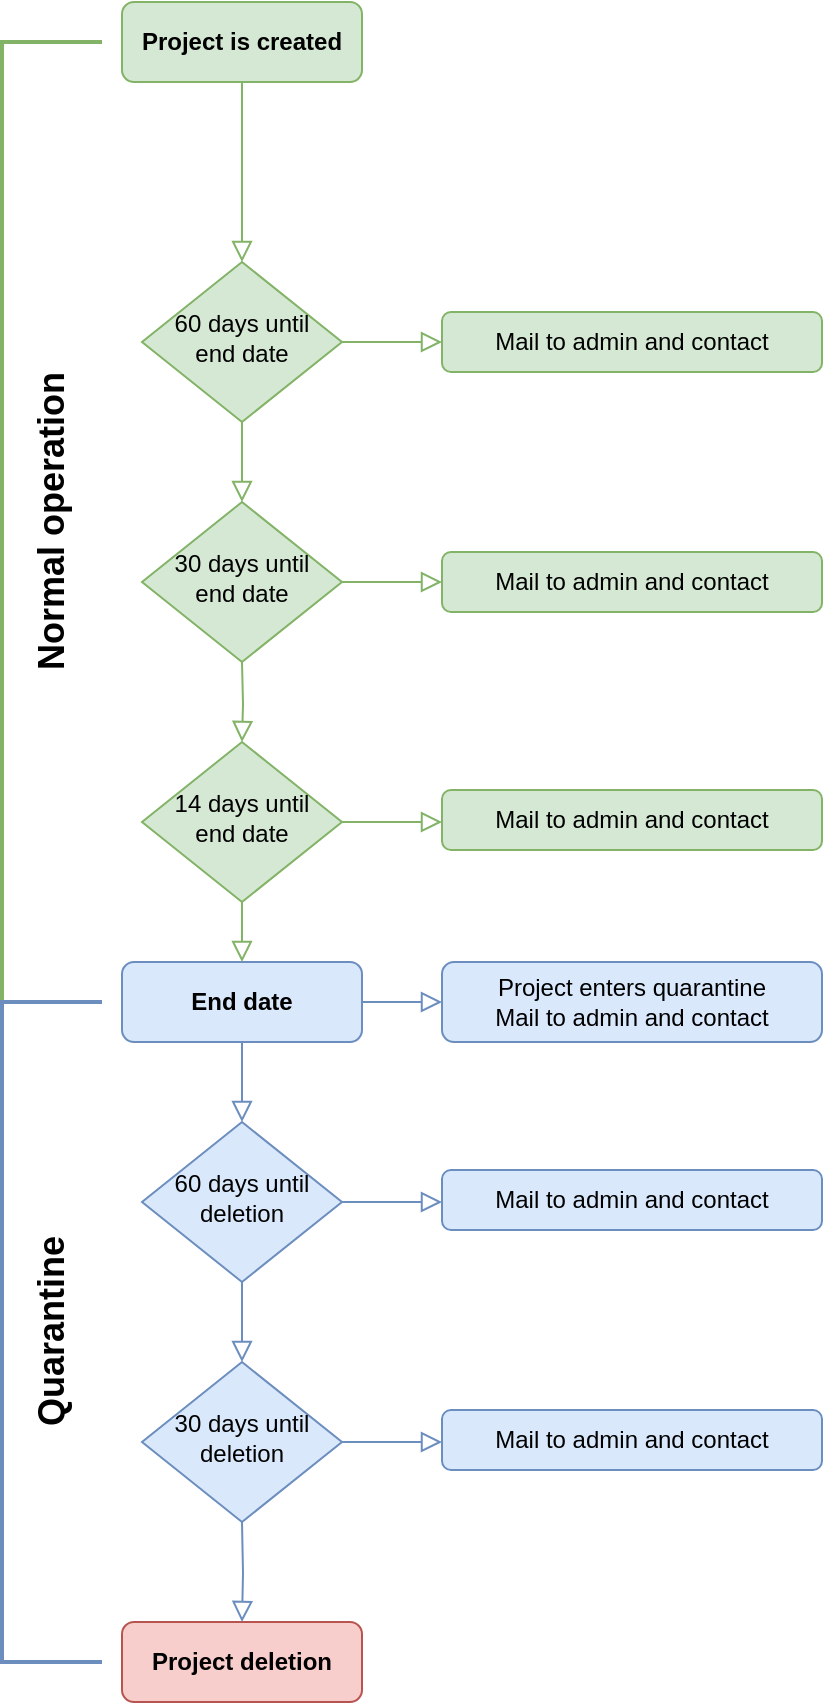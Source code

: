 <mxfile version="16.5.1" type="device"><diagram id="C5RBs43oDa-KdzZeNtuy" name="Page-1"><mxGraphModel dx="1718" dy="1165" grid="1" gridSize="10" guides="1" tooltips="1" connect="1" arrows="1" fold="1" page="1" pageScale="1" pageWidth="827" pageHeight="1169" math="0" shadow="0"><root><mxCell id="WIyWlLk6GJQsqaUBKTNV-0"/><mxCell id="WIyWlLk6GJQsqaUBKTNV-1" parent="WIyWlLk6GJQsqaUBKTNV-0"/><mxCell id="WIyWlLk6GJQsqaUBKTNV-2" value="" style="rounded=0;html=1;jettySize=auto;orthogonalLoop=1;fontSize=11;endArrow=block;endFill=0;endSize=8;strokeWidth=1;shadow=0;labelBackgroundColor=none;edgeStyle=orthogonalEdgeStyle;fillColor=#d5e8d4;strokeColor=#82b366;" parent="WIyWlLk6GJQsqaUBKTNV-1" source="WIyWlLk6GJQsqaUBKTNV-3" target="WIyWlLk6GJQsqaUBKTNV-6" edge="1"><mxGeometry relative="1" as="geometry"/></mxCell><mxCell id="WIyWlLk6GJQsqaUBKTNV-3" value="Project is created" style="rounded=1;whiteSpace=wrap;html=1;fontSize=12;glass=0;strokeWidth=1;shadow=0;fillColor=#d5e8d4;strokeColor=#82b366;fontStyle=1" parent="WIyWlLk6GJQsqaUBKTNV-1" vertex="1"><mxGeometry x="310" y="40" width="120" height="40" as="geometry"/></mxCell><mxCell id="WIyWlLk6GJQsqaUBKTNV-6" value="60 days until end date" style="rhombus;whiteSpace=wrap;html=1;shadow=0;fontFamily=Helvetica;fontSize=12;align=center;strokeWidth=1;spacing=6;spacingTop=-4;fillColor=#d5e8d4;strokeColor=#82b366;" parent="WIyWlLk6GJQsqaUBKTNV-1" vertex="1"><mxGeometry x="320" y="170" width="100" height="80" as="geometry"/></mxCell><mxCell id="WIyWlLk6GJQsqaUBKTNV-7" value="Mail to admin and contact" style="rounded=1;whiteSpace=wrap;html=1;fontSize=12;glass=0;strokeWidth=1;shadow=0;fillColor=#d5e8d4;strokeColor=#82b366;" parent="WIyWlLk6GJQsqaUBKTNV-1" vertex="1"><mxGeometry x="470" y="195" width="190" height="30" as="geometry"/></mxCell><mxCell id="WIyWlLk6GJQsqaUBKTNV-10" value="30 days until end date" style="rhombus;whiteSpace=wrap;html=1;shadow=0;fontFamily=Helvetica;fontSize=12;align=center;strokeWidth=1;spacing=6;spacingTop=-4;fillColor=#d5e8d4;strokeColor=#82b366;" parent="WIyWlLk6GJQsqaUBKTNV-1" vertex="1"><mxGeometry x="320" y="290" width="100" height="80" as="geometry"/></mxCell><mxCell id="WIyWlLk6GJQsqaUBKTNV-11" value="Project deletion" style="rounded=1;whiteSpace=wrap;html=1;fontSize=12;glass=0;strokeWidth=1;shadow=0;fillColor=#f8cecc;strokeColor=#b85450;fontStyle=1" parent="WIyWlLk6GJQsqaUBKTNV-1" vertex="1"><mxGeometry x="310" y="850" width="120" height="40" as="geometry"/></mxCell><mxCell id="WIyWlLk6GJQsqaUBKTNV-12" value="Mail to admin and contact" style="rounded=1;whiteSpace=wrap;html=1;fontSize=12;glass=0;strokeWidth=1;shadow=0;fillColor=#d5e8d4;strokeColor=#82b366;" parent="WIyWlLk6GJQsqaUBKTNV-1" vertex="1"><mxGeometry x="470" y="315" width="190" height="30" as="geometry"/></mxCell><mxCell id="sJDLUEC2O_nyiOPLchG6-0" value="14 days until end date" style="rhombus;whiteSpace=wrap;html=1;shadow=0;fontFamily=Helvetica;fontSize=12;align=center;strokeWidth=1;spacing=6;spacingTop=-4;fillColor=#d5e8d4;strokeColor=#82b366;" vertex="1" parent="WIyWlLk6GJQsqaUBKTNV-1"><mxGeometry x="320" y="410" width="100" height="80" as="geometry"/></mxCell><mxCell id="sJDLUEC2O_nyiOPLchG6-2" value="Mail to admin and contact" style="rounded=1;whiteSpace=wrap;html=1;fontSize=12;glass=0;strokeWidth=1;shadow=0;fillColor=#d5e8d4;strokeColor=#82b366;" vertex="1" parent="WIyWlLk6GJQsqaUBKTNV-1"><mxGeometry x="470" y="434" width="190" height="30" as="geometry"/></mxCell><mxCell id="sJDLUEC2O_nyiOPLchG6-5" value="" style="rounded=0;html=1;jettySize=auto;orthogonalLoop=1;fontSize=11;endArrow=block;endFill=0;endSize=8;strokeWidth=1;shadow=0;labelBackgroundColor=none;edgeStyle=orthogonalEdgeStyle;entryX=0.5;entryY=0;entryDx=0;entryDy=0;exitX=0.5;exitY=1;exitDx=0;exitDy=0;fillColor=#d5e8d4;strokeColor=#82b366;" edge="1" parent="WIyWlLk6GJQsqaUBKTNV-1" source="WIyWlLk6GJQsqaUBKTNV-6" target="WIyWlLk6GJQsqaUBKTNV-10"><mxGeometry relative="1" as="geometry"><mxPoint x="370" y="260" as="sourcePoint"/><mxPoint x="380" y="180" as="targetPoint"/></mxGeometry></mxCell><mxCell id="sJDLUEC2O_nyiOPLchG6-6" value="" style="rounded=0;html=1;jettySize=auto;orthogonalLoop=1;fontSize=11;endArrow=block;endFill=0;endSize=8;strokeWidth=1;shadow=0;labelBackgroundColor=none;edgeStyle=orthogonalEdgeStyle;entryX=0.5;entryY=0;entryDx=0;entryDy=0;fillColor=#d5e8d4;strokeColor=#82b366;" edge="1" parent="WIyWlLk6GJQsqaUBKTNV-1" target="sJDLUEC2O_nyiOPLchG6-0"><mxGeometry relative="1" as="geometry"><mxPoint x="370" y="370" as="sourcePoint"/><mxPoint x="380" y="300" as="targetPoint"/></mxGeometry></mxCell><mxCell id="sJDLUEC2O_nyiOPLchG6-8" value="" style="rounded=0;html=1;jettySize=auto;orthogonalLoop=1;fontSize=11;endArrow=block;endFill=0;endSize=8;strokeWidth=1;shadow=0;labelBackgroundColor=none;edgeStyle=orthogonalEdgeStyle;entryX=0;entryY=0.5;entryDx=0;entryDy=0;exitX=1;exitY=0.5;exitDx=0;exitDy=0;fillColor=#d5e8d4;strokeColor=#82b366;" edge="1" parent="WIyWlLk6GJQsqaUBKTNV-1" source="WIyWlLk6GJQsqaUBKTNV-6" target="WIyWlLk6GJQsqaUBKTNV-7"><mxGeometry relative="1" as="geometry"><mxPoint x="380" y="260" as="sourcePoint"/><mxPoint x="380" y="300" as="targetPoint"/></mxGeometry></mxCell><mxCell id="sJDLUEC2O_nyiOPLchG6-9" value="" style="rounded=0;html=1;jettySize=auto;orthogonalLoop=1;fontSize=11;endArrow=block;endFill=0;endSize=8;strokeWidth=1;shadow=0;labelBackgroundColor=none;edgeStyle=orthogonalEdgeStyle;exitX=1;exitY=0.5;exitDx=0;exitDy=0;fillColor=#d5e8d4;strokeColor=#82b366;" edge="1" parent="WIyWlLk6GJQsqaUBKTNV-1" source="WIyWlLk6GJQsqaUBKTNV-10"><mxGeometry relative="1" as="geometry"><mxPoint x="430" y="220" as="sourcePoint"/><mxPoint x="470" y="330" as="targetPoint"/></mxGeometry></mxCell><mxCell id="sJDLUEC2O_nyiOPLchG6-10" value="" style="rounded=0;html=1;jettySize=auto;orthogonalLoop=1;fontSize=11;endArrow=block;endFill=0;endSize=8;strokeWidth=1;shadow=0;labelBackgroundColor=none;edgeStyle=orthogonalEdgeStyle;exitX=1;exitY=0.5;exitDx=0;exitDy=0;fillColor=#d5e8d4;strokeColor=#82b366;" edge="1" parent="WIyWlLk6GJQsqaUBKTNV-1" source="sJDLUEC2O_nyiOPLchG6-0"><mxGeometry relative="1" as="geometry"><mxPoint x="430" y="340" as="sourcePoint"/><mxPoint x="470" y="450" as="targetPoint"/></mxGeometry></mxCell><mxCell id="sJDLUEC2O_nyiOPLchG6-12" value="End date" style="rounded=1;whiteSpace=wrap;html=1;fontSize=12;glass=0;strokeWidth=1;shadow=0;fillColor=#dae8fc;strokeColor=#6c8ebf;fontStyle=1" vertex="1" parent="WIyWlLk6GJQsqaUBKTNV-1"><mxGeometry x="310" y="520" width="120" height="40" as="geometry"/></mxCell><mxCell id="sJDLUEC2O_nyiOPLchG6-14" value="60 days until deletion" style="rhombus;whiteSpace=wrap;html=1;shadow=0;fontFamily=Helvetica;fontSize=12;align=center;strokeWidth=1;spacing=6;spacingTop=-4;fillColor=#dae8fc;strokeColor=#6c8ebf;verticalAlign=middle;" vertex="1" parent="WIyWlLk6GJQsqaUBKTNV-1"><mxGeometry x="320" y="600" width="100" height="80" as="geometry"/></mxCell><mxCell id="sJDLUEC2O_nyiOPLchG6-16" value="" style="rounded=0;html=1;jettySize=auto;orthogonalLoop=1;fontSize=11;endArrow=block;endFill=0;endSize=8;strokeWidth=1;shadow=0;labelBackgroundColor=none;edgeStyle=orthogonalEdgeStyle;entryX=0.5;entryY=0;entryDx=0;entryDy=0;exitX=0.5;exitY=1;exitDx=0;exitDy=0;fillColor=#d5e8d4;strokeColor=#82b366;" edge="1" parent="WIyWlLk6GJQsqaUBKTNV-1" source="sJDLUEC2O_nyiOPLchG6-0" target="sJDLUEC2O_nyiOPLchG6-12"><mxGeometry relative="1" as="geometry"><mxPoint x="380" y="380" as="sourcePoint"/><mxPoint x="380" y="420" as="targetPoint"/></mxGeometry></mxCell><mxCell id="sJDLUEC2O_nyiOPLchG6-17" value="30 days until deletion" style="rhombus;whiteSpace=wrap;html=1;shadow=0;fontFamily=Helvetica;fontSize=12;align=center;strokeWidth=1;spacing=6;spacingTop=-4;fillColor=#dae8fc;strokeColor=#6c8ebf;" vertex="1" parent="WIyWlLk6GJQsqaUBKTNV-1"><mxGeometry x="320" y="720" width="100" height="80" as="geometry"/></mxCell><mxCell id="sJDLUEC2O_nyiOPLchG6-20" value="" style="rounded=0;html=1;jettySize=auto;orthogonalLoop=1;fontSize=11;endArrow=block;endFill=0;endSize=8;strokeWidth=1;shadow=0;labelBackgroundColor=none;edgeStyle=orthogonalEdgeStyle;entryX=0.5;entryY=0;entryDx=0;entryDy=0;exitX=0.5;exitY=1;exitDx=0;exitDy=0;fillColor=#dae8fc;strokeColor=#6c8ebf;" edge="1" parent="WIyWlLk6GJQsqaUBKTNV-1" source="sJDLUEC2O_nyiOPLchG6-12" target="sJDLUEC2O_nyiOPLchG6-14"><mxGeometry relative="1" as="geometry"><mxPoint x="380" y="500" as="sourcePoint"/><mxPoint x="380" y="530" as="targetPoint"/></mxGeometry></mxCell><mxCell id="sJDLUEC2O_nyiOPLchG6-21" value="" style="rounded=0;html=1;jettySize=auto;orthogonalLoop=1;fontSize=11;endArrow=block;endFill=0;endSize=8;strokeWidth=1;shadow=0;labelBackgroundColor=none;edgeStyle=orthogonalEdgeStyle;entryX=0.5;entryY=0;entryDx=0;entryDy=0;fillColor=#dae8fc;strokeColor=#6c8ebf;exitX=0.5;exitY=1;exitDx=0;exitDy=0;" edge="1" parent="WIyWlLk6GJQsqaUBKTNV-1" source="sJDLUEC2O_nyiOPLchG6-14" target="sJDLUEC2O_nyiOPLchG6-17"><mxGeometry relative="1" as="geometry"><mxPoint x="370" y="690" as="sourcePoint"/><mxPoint x="380" y="610" as="targetPoint"/></mxGeometry></mxCell><mxCell id="sJDLUEC2O_nyiOPLchG6-22" value="" style="rounded=0;html=1;jettySize=auto;orthogonalLoop=1;fontSize=11;endArrow=block;endFill=0;endSize=8;strokeWidth=1;shadow=0;labelBackgroundColor=none;edgeStyle=orthogonalEdgeStyle;entryX=0.5;entryY=0;entryDx=0;entryDy=0;fillColor=#dae8fc;strokeColor=#6c8ebf;" edge="1" parent="WIyWlLk6GJQsqaUBKTNV-1" target="WIyWlLk6GJQsqaUBKTNV-11"><mxGeometry relative="1" as="geometry"><mxPoint x="370" y="800" as="sourcePoint"/><mxPoint x="380" y="730" as="targetPoint"/></mxGeometry></mxCell><mxCell id="sJDLUEC2O_nyiOPLchG6-23" value="&lt;span&gt;Project enters quarantine&lt;/span&gt;&lt;br&gt;&lt;span&gt;Mail to admin and contact&lt;/span&gt;" style="rounded=1;whiteSpace=wrap;html=1;fontSize=12;glass=0;strokeWidth=1;shadow=0;fillColor=#dae8fc;strokeColor=#6c8ebf;align=center;" vertex="1" parent="WIyWlLk6GJQsqaUBKTNV-1"><mxGeometry x="470" y="520" width="190" height="40" as="geometry"/></mxCell><mxCell id="sJDLUEC2O_nyiOPLchG6-25" value="Mail to admin and contact" style="rounded=1;whiteSpace=wrap;html=1;fontSize=12;glass=0;strokeWidth=1;shadow=0;fillColor=#dae8fc;strokeColor=#6c8ebf;" vertex="1" parent="WIyWlLk6GJQsqaUBKTNV-1"><mxGeometry x="470" y="624" width="190" height="30" as="geometry"/></mxCell><mxCell id="sJDLUEC2O_nyiOPLchG6-26" value="" style="rounded=0;html=1;jettySize=auto;orthogonalLoop=1;fontSize=11;endArrow=block;endFill=0;endSize=8;strokeWidth=1;shadow=0;labelBackgroundColor=none;edgeStyle=orthogonalEdgeStyle;exitX=1;exitY=0.5;exitDx=0;exitDy=0;fillColor=#dae8fc;strokeColor=#6c8ebf;" edge="1" parent="WIyWlLk6GJQsqaUBKTNV-1"><mxGeometry relative="1" as="geometry"><mxPoint x="420" y="640" as="sourcePoint"/><mxPoint x="470" y="640" as="targetPoint"/></mxGeometry></mxCell><mxCell id="sJDLUEC2O_nyiOPLchG6-27" value="Mail to admin and contact" style="rounded=1;whiteSpace=wrap;html=1;fontSize=12;glass=0;strokeWidth=1;shadow=0;fillColor=#dae8fc;strokeColor=#6c8ebf;" vertex="1" parent="WIyWlLk6GJQsqaUBKTNV-1"><mxGeometry x="470" y="744" width="190" height="30" as="geometry"/></mxCell><mxCell id="sJDLUEC2O_nyiOPLchG6-28" value="" style="rounded=0;html=1;jettySize=auto;orthogonalLoop=1;fontSize=11;endArrow=block;endFill=0;endSize=8;strokeWidth=1;shadow=0;labelBackgroundColor=none;edgeStyle=orthogonalEdgeStyle;exitX=1;exitY=0.5;exitDx=0;exitDy=0;fillColor=#dae8fc;strokeColor=#6c8ebf;" edge="1" parent="WIyWlLk6GJQsqaUBKTNV-1"><mxGeometry relative="1" as="geometry"><mxPoint x="420" y="760" as="sourcePoint"/><mxPoint x="470" y="760" as="targetPoint"/></mxGeometry></mxCell><mxCell id="sJDLUEC2O_nyiOPLchG6-29" value="Normal operation" style="strokeWidth=2;html=1;shape=mxgraph.flowchart.annotation_1;align=center;pointerEvents=1;fontSize=18;horizontal=0;fillColor=#d5e8d4;strokeColor=#82b366;fontStyle=1" vertex="1" parent="WIyWlLk6GJQsqaUBKTNV-1"><mxGeometry x="250" y="60" width="50" height="480" as="geometry"/></mxCell><mxCell id="sJDLUEC2O_nyiOPLchG6-32" value="Quarantine" style="strokeWidth=2;html=1;shape=mxgraph.flowchart.annotation_1;align=center;pointerEvents=1;fontSize=18;horizontal=0;fillColor=#dae8fc;strokeColor=#6c8ebf;fontStyle=1" vertex="1" parent="WIyWlLk6GJQsqaUBKTNV-1"><mxGeometry x="250" y="540" width="50" height="330" as="geometry"/></mxCell><mxCell id="sJDLUEC2O_nyiOPLchG6-33" value="" style="rounded=0;html=1;jettySize=auto;orthogonalLoop=1;fontSize=11;endArrow=block;endFill=0;endSize=8;strokeWidth=1;shadow=0;labelBackgroundColor=none;edgeStyle=orthogonalEdgeStyle;exitX=1;exitY=0.5;exitDx=0;exitDy=0;fillColor=#dae8fc;strokeColor=#6c8ebf;" edge="1" parent="WIyWlLk6GJQsqaUBKTNV-1" source="sJDLUEC2O_nyiOPLchG6-12"><mxGeometry relative="1" as="geometry"><mxPoint x="430" y="650" as="sourcePoint"/><mxPoint x="470" y="540" as="targetPoint"/></mxGeometry></mxCell></root></mxGraphModel></diagram></mxfile>